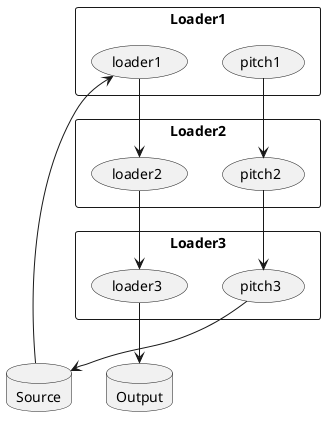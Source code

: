@startuml

database Output

rectangle Loader1 {
  usecase "loader1" as loader1
  usecase "pitch1" as pitch1
}
rectangle Loader2 {
  usecase "loader2" as loader2
  usecase "pitch2" as pitch2
}
rectangle Loader3 {
  usecase "loader3" as loader3
  usecase "pitch3" as pitch3
}
database Source

pitch1 --> pitch2
pitch2 --> pitch3
pitch3 --> Source

Source --> loader1
loader1 --> loader2
loader2 --> loader3
loader3 --> Output
@enduml